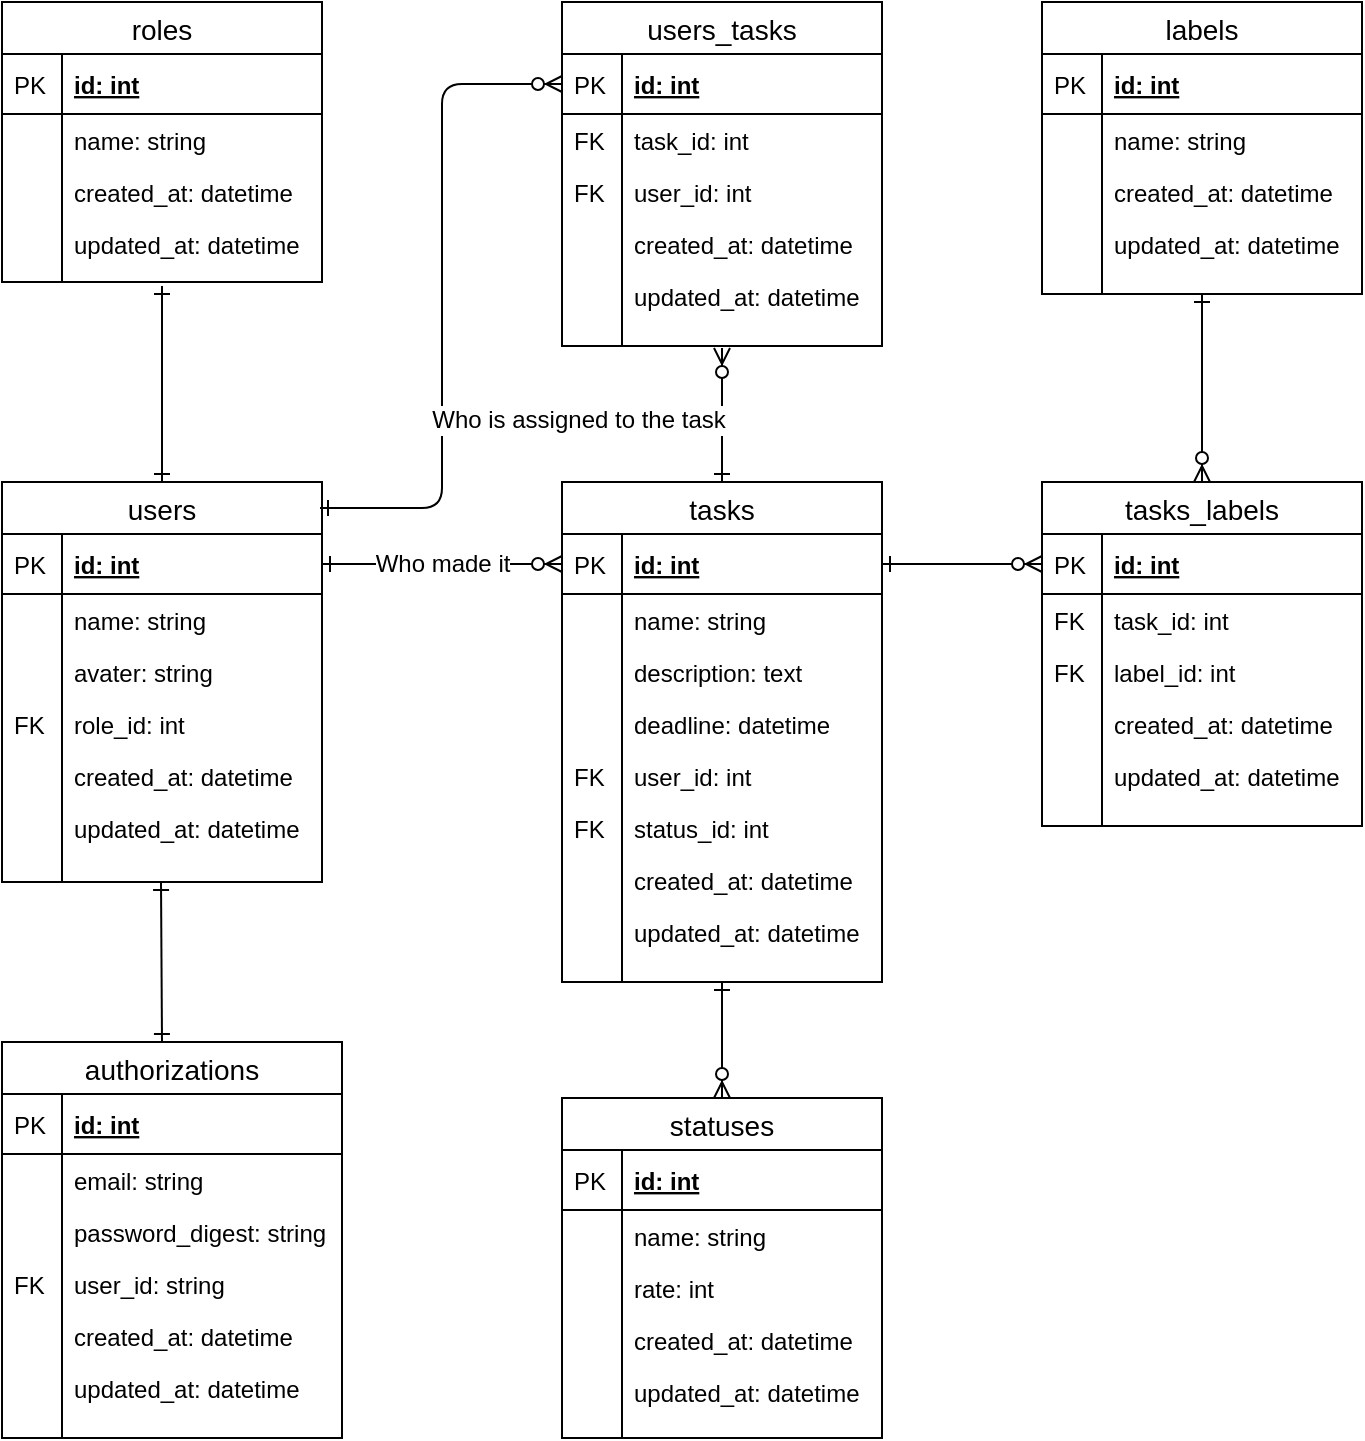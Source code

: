 <mxfile version="13.0.1" type="device"><diagram id="jCsWEWlaeiy2hioU9Yg1" name="Page-1"><mxGraphModel dx="1351" dy="774" grid="1" gridSize="10" guides="1" tooltips="1" connect="1" arrows="1" fold="1" page="1" pageScale="1" pageWidth="850" pageHeight="1100" math="0" shadow="0"><root><mxCell id="0"/><mxCell id="1" parent="0"/><mxCell id="On-TcobSpm2gYVnBJ8-j-72" value="roles" style="swimlane;fontStyle=0;childLayout=stackLayout;horizontal=1;startSize=26;horizontalStack=0;resizeParent=1;resizeParentMax=0;resizeLast=0;collapsible=1;marginBottom=0;align=center;fontSize=14;" parent="1" vertex="1"><mxGeometry x="80" y="80" width="160" height="140" as="geometry"/></mxCell><mxCell id="On-TcobSpm2gYVnBJ8-j-73" value="id: int" style="shape=partialRectangle;top=0;left=0;right=0;bottom=1;align=left;verticalAlign=middle;fillColor=none;spacingLeft=34;spacingRight=4;overflow=hidden;rotatable=0;points=[[0,0.5],[1,0.5]];portConstraint=eastwest;dropTarget=0;fontStyle=5;fontSize=12;" parent="On-TcobSpm2gYVnBJ8-j-72" vertex="1"><mxGeometry y="26" width="160" height="30" as="geometry"/></mxCell><mxCell id="On-TcobSpm2gYVnBJ8-j-74" value="PK" style="shape=partialRectangle;top=0;left=0;bottom=0;fillColor=none;align=left;verticalAlign=middle;spacingLeft=4;spacingRight=4;overflow=hidden;rotatable=0;points=[];portConstraint=eastwest;part=1;fontSize=12;" parent="On-TcobSpm2gYVnBJ8-j-73" vertex="1" connectable="0"><mxGeometry width="30" height="30" as="geometry"/></mxCell><mxCell id="On-TcobSpm2gYVnBJ8-j-75" value="name: string" style="shape=partialRectangle;top=0;left=0;right=0;bottom=0;align=left;verticalAlign=top;fillColor=none;spacingLeft=34;spacingRight=4;overflow=hidden;rotatable=0;points=[[0,0.5],[1,0.5]];portConstraint=eastwest;dropTarget=0;fontSize=12;" parent="On-TcobSpm2gYVnBJ8-j-72" vertex="1"><mxGeometry y="56" width="160" height="26" as="geometry"/></mxCell><mxCell id="On-TcobSpm2gYVnBJ8-j-76" value="" style="shape=partialRectangle;top=0;left=0;bottom=0;fillColor=none;align=left;verticalAlign=top;spacingLeft=4;spacingRight=4;overflow=hidden;rotatable=0;points=[];portConstraint=eastwest;part=1;fontSize=12;" parent="On-TcobSpm2gYVnBJ8-j-75" vertex="1" connectable="0"><mxGeometry width="30" height="26" as="geometry"/></mxCell><mxCell id="On-TcobSpm2gYVnBJ8-j-77" value="created_at: datetime" style="shape=partialRectangle;top=0;left=0;right=0;bottom=0;align=left;verticalAlign=top;fillColor=none;spacingLeft=34;spacingRight=4;overflow=hidden;rotatable=0;points=[[0,0.5],[1,0.5]];portConstraint=eastwest;dropTarget=0;fontSize=12;" parent="On-TcobSpm2gYVnBJ8-j-72" vertex="1"><mxGeometry y="82" width="160" height="26" as="geometry"/></mxCell><mxCell id="On-TcobSpm2gYVnBJ8-j-78" value="" style="shape=partialRectangle;top=0;left=0;bottom=0;fillColor=none;align=left;verticalAlign=top;spacingLeft=4;spacingRight=4;overflow=hidden;rotatable=0;points=[];portConstraint=eastwest;part=1;fontSize=12;" parent="On-TcobSpm2gYVnBJ8-j-77" vertex="1" connectable="0"><mxGeometry width="30" height="26" as="geometry"/></mxCell><mxCell id="On-TcobSpm2gYVnBJ8-j-79" value="updated_at: datetime" style="shape=partialRectangle;top=0;left=0;right=0;bottom=0;align=left;verticalAlign=top;fillColor=none;spacingLeft=34;spacingRight=4;overflow=hidden;rotatable=0;points=[[0,0.5],[1,0.5]];portConstraint=eastwest;dropTarget=0;fontSize=12;" parent="On-TcobSpm2gYVnBJ8-j-72" vertex="1"><mxGeometry y="108" width="160" height="26" as="geometry"/></mxCell><mxCell id="On-TcobSpm2gYVnBJ8-j-80" value="" style="shape=partialRectangle;top=0;left=0;bottom=0;fillColor=none;align=left;verticalAlign=top;spacingLeft=4;spacingRight=4;overflow=hidden;rotatable=0;points=[];portConstraint=eastwest;part=1;fontSize=12;" parent="On-TcobSpm2gYVnBJ8-j-79" vertex="1" connectable="0"><mxGeometry width="30" height="26" as="geometry"/></mxCell><mxCell id="On-TcobSpm2gYVnBJ8-j-81" value="" style="shape=partialRectangle;top=0;left=0;right=0;bottom=0;align=left;verticalAlign=top;fillColor=none;spacingLeft=34;spacingRight=4;overflow=hidden;rotatable=0;points=[[0,0.5],[1,0.5]];portConstraint=eastwest;dropTarget=0;fontSize=12;" parent="On-TcobSpm2gYVnBJ8-j-72" vertex="1"><mxGeometry y="134" width="160" height="6" as="geometry"/></mxCell><mxCell id="On-TcobSpm2gYVnBJ8-j-82" value="" style="shape=partialRectangle;top=0;left=0;bottom=0;fillColor=none;align=left;verticalAlign=top;spacingLeft=4;spacingRight=4;overflow=hidden;rotatable=0;points=[];portConstraint=eastwest;part=1;fontSize=12;" parent="On-TcobSpm2gYVnBJ8-j-81" vertex="1" connectable="0"><mxGeometry width="30" height="6" as="geometry"/></mxCell><mxCell id="tEgwIkMH0gRYFTPUg4Mx-48" value="users" style="swimlane;fontStyle=0;childLayout=stackLayout;horizontal=1;startSize=26;horizontalStack=0;resizeParent=1;resizeParentMax=0;resizeLast=0;collapsible=1;marginBottom=0;align=center;fontSize=14;" parent="1" vertex="1"><mxGeometry x="80" y="320" width="160" height="200" as="geometry"/></mxCell><mxCell id="tEgwIkMH0gRYFTPUg4Mx-49" value="id: int" style="shape=partialRectangle;top=0;left=0;right=0;bottom=1;align=left;verticalAlign=middle;fillColor=none;spacingLeft=34;spacingRight=4;overflow=hidden;rotatable=0;points=[[0,0.5],[1,0.5]];portConstraint=eastwest;dropTarget=0;fontStyle=5;fontSize=12;" parent="tEgwIkMH0gRYFTPUg4Mx-48" vertex="1"><mxGeometry y="26" width="160" height="30" as="geometry"/></mxCell><mxCell id="tEgwIkMH0gRYFTPUg4Mx-50" value="PK" style="shape=partialRectangle;top=0;left=0;bottom=0;fillColor=none;align=left;verticalAlign=middle;spacingLeft=4;spacingRight=4;overflow=hidden;rotatable=0;points=[];portConstraint=eastwest;part=1;fontSize=12;" parent="tEgwIkMH0gRYFTPUg4Mx-49" vertex="1" connectable="0"><mxGeometry width="30" height="30" as="geometry"/></mxCell><mxCell id="tEgwIkMH0gRYFTPUg4Mx-51" value="name: string" style="shape=partialRectangle;top=0;left=0;right=0;bottom=0;align=left;verticalAlign=top;fillColor=none;spacingLeft=34;spacingRight=4;overflow=hidden;rotatable=0;points=[[0,0.5],[1,0.5]];portConstraint=eastwest;dropTarget=0;fontSize=12;" parent="tEgwIkMH0gRYFTPUg4Mx-48" vertex="1"><mxGeometry y="56" width="160" height="26" as="geometry"/></mxCell><mxCell id="tEgwIkMH0gRYFTPUg4Mx-52" value="" style="shape=partialRectangle;top=0;left=0;bottom=0;fillColor=none;align=left;verticalAlign=top;spacingLeft=4;spacingRight=4;overflow=hidden;rotatable=0;points=[];portConstraint=eastwest;part=1;fontSize=12;" parent="tEgwIkMH0gRYFTPUg4Mx-51" vertex="1" connectable="0"><mxGeometry width="30" height="26" as="geometry"/></mxCell><mxCell id="tEgwIkMH0gRYFTPUg4Mx-53" value="avater: string" style="shape=partialRectangle;top=0;left=0;right=0;bottom=0;align=left;verticalAlign=top;fillColor=none;spacingLeft=34;spacingRight=4;overflow=hidden;rotatable=0;points=[[0,0.5],[1,0.5]];portConstraint=eastwest;dropTarget=0;fontSize=12;" parent="tEgwIkMH0gRYFTPUg4Mx-48" vertex="1"><mxGeometry y="82" width="160" height="26" as="geometry"/></mxCell><mxCell id="tEgwIkMH0gRYFTPUg4Mx-54" value="" style="shape=partialRectangle;top=0;left=0;bottom=0;fillColor=none;align=left;verticalAlign=top;spacingLeft=4;spacingRight=4;overflow=hidden;rotatable=0;points=[];portConstraint=eastwest;part=1;fontSize=12;" parent="tEgwIkMH0gRYFTPUg4Mx-53" vertex="1" connectable="0"><mxGeometry width="30" height="26" as="geometry"/></mxCell><mxCell id="tEgwIkMH0gRYFTPUg4Mx-55" value="role_id: int" style="shape=partialRectangle;top=0;left=0;right=0;bottom=0;align=left;verticalAlign=top;fillColor=none;spacingLeft=34;spacingRight=4;overflow=hidden;rotatable=0;points=[[0,0.5],[1,0.5]];portConstraint=eastwest;dropTarget=0;fontSize=12;" parent="tEgwIkMH0gRYFTPUg4Mx-48" vertex="1"><mxGeometry y="108" width="160" height="26" as="geometry"/></mxCell><mxCell id="tEgwIkMH0gRYFTPUg4Mx-56" value="FK" style="shape=partialRectangle;top=0;left=0;bottom=0;fillColor=none;align=left;verticalAlign=top;spacingLeft=4;spacingRight=4;overflow=hidden;rotatable=0;points=[];portConstraint=eastwest;part=1;fontSize=12;" parent="tEgwIkMH0gRYFTPUg4Mx-55" vertex="1" connectable="0"><mxGeometry width="30" height="26" as="geometry"/></mxCell><mxCell id="tEgwIkMH0gRYFTPUg4Mx-61" value="created_at: datetime" style="shape=partialRectangle;top=0;left=0;right=0;bottom=0;align=left;verticalAlign=top;fillColor=none;spacingLeft=34;spacingRight=4;overflow=hidden;rotatable=0;points=[[0,0.5],[1,0.5]];portConstraint=eastwest;dropTarget=0;fontSize=12;" parent="tEgwIkMH0gRYFTPUg4Mx-48" vertex="1"><mxGeometry y="134" width="160" height="26" as="geometry"/></mxCell><mxCell id="tEgwIkMH0gRYFTPUg4Mx-62" value="" style="shape=partialRectangle;top=0;left=0;bottom=0;fillColor=none;align=left;verticalAlign=top;spacingLeft=4;spacingRight=4;overflow=hidden;rotatable=0;points=[];portConstraint=eastwest;part=1;fontSize=12;" parent="tEgwIkMH0gRYFTPUg4Mx-61" vertex="1" connectable="0"><mxGeometry width="30" height="26" as="geometry"/></mxCell><mxCell id="tEgwIkMH0gRYFTPUg4Mx-63" value="updated_at: datetime" style="shape=partialRectangle;top=0;left=0;right=0;bottom=0;align=left;verticalAlign=top;fillColor=none;spacingLeft=34;spacingRight=4;overflow=hidden;rotatable=0;points=[[0,0.5],[1,0.5]];portConstraint=eastwest;dropTarget=0;fontSize=12;" parent="tEgwIkMH0gRYFTPUg4Mx-48" vertex="1"><mxGeometry y="160" width="160" height="30" as="geometry"/></mxCell><mxCell id="tEgwIkMH0gRYFTPUg4Mx-64" value="" style="shape=partialRectangle;top=0;left=0;bottom=0;fillColor=none;align=left;verticalAlign=top;spacingLeft=4;spacingRight=4;overflow=hidden;rotatable=0;points=[];portConstraint=eastwest;part=1;fontSize=12;" parent="tEgwIkMH0gRYFTPUg4Mx-63" vertex="1" connectable="0"><mxGeometry width="30" height="30" as="geometry"/></mxCell><mxCell id="tEgwIkMH0gRYFTPUg4Mx-65" value="" style="shape=partialRectangle;top=0;left=0;right=0;bottom=0;align=left;verticalAlign=top;fillColor=none;spacingLeft=34;spacingRight=4;overflow=hidden;rotatable=0;points=[[0,0.5],[1,0.5]];portConstraint=eastwest;dropTarget=0;fontSize=12;" parent="tEgwIkMH0gRYFTPUg4Mx-48" vertex="1"><mxGeometry y="190" width="160" height="10" as="geometry"/></mxCell><mxCell id="tEgwIkMH0gRYFTPUg4Mx-66" value="" style="shape=partialRectangle;top=0;left=0;bottom=0;fillColor=none;align=left;verticalAlign=top;spacingLeft=4;spacingRight=4;overflow=hidden;rotatable=0;points=[];portConstraint=eastwest;part=1;fontSize=12;" parent="tEgwIkMH0gRYFTPUg4Mx-65" vertex="1" connectable="0"><mxGeometry width="30" height="10" as="geometry"/></mxCell><mxCell id="tEgwIkMH0gRYFTPUg4Mx-67" value="authorizations" style="swimlane;fontStyle=0;childLayout=stackLayout;horizontal=1;startSize=26;horizontalStack=0;resizeParent=1;resizeParentMax=0;resizeLast=0;collapsible=1;marginBottom=0;align=center;fontSize=14;" parent="1" vertex="1"><mxGeometry x="80" y="600" width="170" height="198" as="geometry"/></mxCell><mxCell id="tEgwIkMH0gRYFTPUg4Mx-68" value="id: int" style="shape=partialRectangle;top=0;left=0;right=0;bottom=1;align=left;verticalAlign=middle;fillColor=none;spacingLeft=34;spacingRight=4;overflow=hidden;rotatable=0;points=[[0,0.5],[1,0.5]];portConstraint=eastwest;dropTarget=0;fontStyle=5;fontSize=12;" parent="tEgwIkMH0gRYFTPUg4Mx-67" vertex="1"><mxGeometry y="26" width="170" height="30" as="geometry"/></mxCell><mxCell id="tEgwIkMH0gRYFTPUg4Mx-69" value="PK" style="shape=partialRectangle;top=0;left=0;bottom=0;fillColor=none;align=left;verticalAlign=middle;spacingLeft=4;spacingRight=4;overflow=hidden;rotatable=0;points=[];portConstraint=eastwest;part=1;fontSize=12;" parent="tEgwIkMH0gRYFTPUg4Mx-68" vertex="1" connectable="0"><mxGeometry width="30" height="30" as="geometry"/></mxCell><mxCell id="tEgwIkMH0gRYFTPUg4Mx-70" value="email: string" style="shape=partialRectangle;top=0;left=0;right=0;bottom=0;align=left;verticalAlign=top;fillColor=none;spacingLeft=34;spacingRight=4;overflow=hidden;rotatable=0;points=[[0,0.5],[1,0.5]];portConstraint=eastwest;dropTarget=0;fontSize=12;" parent="tEgwIkMH0gRYFTPUg4Mx-67" vertex="1"><mxGeometry y="56" width="170" height="26" as="geometry"/></mxCell><mxCell id="tEgwIkMH0gRYFTPUg4Mx-71" value="" style="shape=partialRectangle;top=0;left=0;bottom=0;fillColor=none;align=left;verticalAlign=top;spacingLeft=4;spacingRight=4;overflow=hidden;rotatable=0;points=[];portConstraint=eastwest;part=1;fontSize=12;" parent="tEgwIkMH0gRYFTPUg4Mx-70" vertex="1" connectable="0"><mxGeometry width="30" height="26" as="geometry"/></mxCell><mxCell id="tEgwIkMH0gRYFTPUg4Mx-72" value="password_digest: string" style="shape=partialRectangle;top=0;left=0;right=0;bottom=0;align=left;verticalAlign=top;fillColor=none;spacingLeft=34;spacingRight=4;overflow=hidden;rotatable=0;points=[[0,0.5],[1,0.5]];portConstraint=eastwest;dropTarget=0;fontSize=12;" parent="tEgwIkMH0gRYFTPUg4Mx-67" vertex="1"><mxGeometry y="82" width="170" height="26" as="geometry"/></mxCell><mxCell id="tEgwIkMH0gRYFTPUg4Mx-73" value="" style="shape=partialRectangle;top=0;left=0;bottom=0;fillColor=none;align=left;verticalAlign=top;spacingLeft=4;spacingRight=4;overflow=hidden;rotatable=0;points=[];portConstraint=eastwest;part=1;fontSize=12;" parent="tEgwIkMH0gRYFTPUg4Mx-72" vertex="1" connectable="0"><mxGeometry width="30" height="26" as="geometry"/></mxCell><mxCell id="tEgwIkMH0gRYFTPUg4Mx-74" value="user_id: string" style="shape=partialRectangle;top=0;left=0;right=0;bottom=0;align=left;verticalAlign=top;fillColor=none;spacingLeft=34;spacingRight=4;overflow=hidden;rotatable=0;points=[[0,0.5],[1,0.5]];portConstraint=eastwest;dropTarget=0;fontSize=12;" parent="tEgwIkMH0gRYFTPUg4Mx-67" vertex="1"><mxGeometry y="108" width="170" height="26" as="geometry"/></mxCell><mxCell id="tEgwIkMH0gRYFTPUg4Mx-75" value="FK" style="shape=partialRectangle;top=0;left=0;bottom=0;fillColor=none;align=left;verticalAlign=top;spacingLeft=4;spacingRight=4;overflow=hidden;rotatable=0;points=[];portConstraint=eastwest;part=1;fontSize=12;" parent="tEgwIkMH0gRYFTPUg4Mx-74" vertex="1" connectable="0"><mxGeometry width="30" height="26" as="geometry"/></mxCell><mxCell id="tEgwIkMH0gRYFTPUg4Mx-80" value="created_at: datetime" style="shape=partialRectangle;top=0;left=0;right=0;bottom=0;align=left;verticalAlign=top;fillColor=none;spacingLeft=34;spacingRight=4;overflow=hidden;rotatable=0;points=[[0,0.5],[1,0.5]];portConstraint=eastwest;dropTarget=0;fontSize=12;" parent="tEgwIkMH0gRYFTPUg4Mx-67" vertex="1"><mxGeometry y="134" width="170" height="26" as="geometry"/></mxCell><mxCell id="tEgwIkMH0gRYFTPUg4Mx-81" value="" style="shape=partialRectangle;top=0;left=0;bottom=0;fillColor=none;align=left;verticalAlign=top;spacingLeft=4;spacingRight=4;overflow=hidden;rotatable=0;points=[];portConstraint=eastwest;part=1;fontSize=12;" parent="tEgwIkMH0gRYFTPUg4Mx-80" vertex="1" connectable="0"><mxGeometry width="30" height="26" as="geometry"/></mxCell><mxCell id="tEgwIkMH0gRYFTPUg4Mx-82" value="updated_at: datetime" style="shape=partialRectangle;top=0;left=0;right=0;bottom=0;align=left;verticalAlign=top;fillColor=none;spacingLeft=34;spacingRight=4;overflow=hidden;rotatable=0;points=[[0,0.5],[1,0.5]];portConstraint=eastwest;dropTarget=0;fontSize=12;" parent="tEgwIkMH0gRYFTPUg4Mx-67" vertex="1"><mxGeometry y="160" width="170" height="26" as="geometry"/></mxCell><mxCell id="tEgwIkMH0gRYFTPUg4Mx-83" value="" style="shape=partialRectangle;top=0;left=0;bottom=0;fillColor=none;align=left;verticalAlign=top;spacingLeft=4;spacingRight=4;overflow=hidden;rotatable=0;points=[];portConstraint=eastwest;part=1;fontSize=12;" parent="tEgwIkMH0gRYFTPUg4Mx-82" vertex="1" connectable="0"><mxGeometry width="30" height="26" as="geometry"/></mxCell><mxCell id="tEgwIkMH0gRYFTPUg4Mx-84" value="" style="shape=partialRectangle;top=0;left=0;right=0;bottom=0;align=left;verticalAlign=top;fillColor=none;spacingLeft=34;spacingRight=4;overflow=hidden;rotatable=0;points=[[0,0.5],[1,0.5]];portConstraint=eastwest;dropTarget=0;fontSize=12;" parent="tEgwIkMH0gRYFTPUg4Mx-67" vertex="1"><mxGeometry y="186" width="170" height="12" as="geometry"/></mxCell><mxCell id="tEgwIkMH0gRYFTPUg4Mx-85" value="" style="shape=partialRectangle;top=0;left=0;bottom=0;fillColor=none;align=left;verticalAlign=top;spacingLeft=4;spacingRight=4;overflow=hidden;rotatable=0;points=[];portConstraint=eastwest;part=1;fontSize=12;" parent="tEgwIkMH0gRYFTPUg4Mx-84" vertex="1" connectable="0"><mxGeometry width="30" height="12" as="geometry"/></mxCell><mxCell id="tEgwIkMH0gRYFTPUg4Mx-1" value="labels" style="swimlane;fontStyle=0;childLayout=stackLayout;horizontal=1;startSize=26;horizontalStack=0;resizeParent=1;resizeParentMax=0;resizeLast=0;collapsible=1;marginBottom=0;align=center;fontSize=14;" parent="1" vertex="1"><mxGeometry x="600" y="80" width="160" height="146" as="geometry"/></mxCell><mxCell id="tEgwIkMH0gRYFTPUg4Mx-2" value="id: int" style="shape=partialRectangle;top=0;left=0;right=0;bottom=1;align=left;verticalAlign=middle;fillColor=none;spacingLeft=34;spacingRight=4;overflow=hidden;rotatable=0;points=[[0,0.5],[1,0.5]];portConstraint=eastwest;dropTarget=0;fontStyle=5;fontSize=12;" parent="tEgwIkMH0gRYFTPUg4Mx-1" vertex="1"><mxGeometry y="26" width="160" height="30" as="geometry"/></mxCell><mxCell id="tEgwIkMH0gRYFTPUg4Mx-3" value="PK" style="shape=partialRectangle;top=0;left=0;bottom=0;fillColor=none;align=left;verticalAlign=middle;spacingLeft=4;spacingRight=4;overflow=hidden;rotatable=0;points=[];portConstraint=eastwest;part=1;fontSize=12;" parent="tEgwIkMH0gRYFTPUg4Mx-2" vertex="1" connectable="0"><mxGeometry width="30" height="30" as="geometry"/></mxCell><mxCell id="tEgwIkMH0gRYFTPUg4Mx-4" value="name: string" style="shape=partialRectangle;top=0;left=0;right=0;bottom=0;align=left;verticalAlign=top;fillColor=none;spacingLeft=34;spacingRight=4;overflow=hidden;rotatable=0;points=[[0,0.5],[1,0.5]];portConstraint=eastwest;dropTarget=0;fontSize=12;" parent="tEgwIkMH0gRYFTPUg4Mx-1" vertex="1"><mxGeometry y="56" width="160" height="26" as="geometry"/></mxCell><mxCell id="tEgwIkMH0gRYFTPUg4Mx-5" value="" style="shape=partialRectangle;top=0;left=0;bottom=0;fillColor=none;align=left;verticalAlign=top;spacingLeft=4;spacingRight=4;overflow=hidden;rotatable=0;points=[];portConstraint=eastwest;part=1;fontSize=12;" parent="tEgwIkMH0gRYFTPUg4Mx-4" vertex="1" connectable="0"><mxGeometry width="30" height="26" as="geometry"/></mxCell><mxCell id="tEgwIkMH0gRYFTPUg4Mx-21" value="created_at: datetime" style="shape=partialRectangle;top=0;left=0;right=0;bottom=0;align=left;verticalAlign=top;fillColor=none;spacingLeft=34;spacingRight=4;overflow=hidden;rotatable=0;points=[[0,0.5],[1,0.5]];portConstraint=eastwest;dropTarget=0;fontSize=12;" parent="tEgwIkMH0gRYFTPUg4Mx-1" vertex="1"><mxGeometry y="82" width="160" height="26" as="geometry"/></mxCell><mxCell id="tEgwIkMH0gRYFTPUg4Mx-22" value="" style="shape=partialRectangle;top=0;left=0;bottom=0;fillColor=none;align=left;verticalAlign=top;spacingLeft=4;spacingRight=4;overflow=hidden;rotatable=0;points=[];portConstraint=eastwest;part=1;fontSize=12;" parent="tEgwIkMH0gRYFTPUg4Mx-21" vertex="1" connectable="0"><mxGeometry width="30" height="26" as="geometry"/></mxCell><mxCell id="tEgwIkMH0gRYFTPUg4Mx-23" value="updated_at: datetime" style="shape=partialRectangle;top=0;left=0;right=0;bottom=0;align=left;verticalAlign=top;fillColor=none;spacingLeft=34;spacingRight=4;overflow=hidden;rotatable=0;points=[[0,0.5],[1,0.5]];portConstraint=eastwest;dropTarget=0;fontSize=12;" parent="tEgwIkMH0gRYFTPUg4Mx-1" vertex="1"><mxGeometry y="108" width="160" height="26" as="geometry"/></mxCell><mxCell id="tEgwIkMH0gRYFTPUg4Mx-24" value="" style="shape=partialRectangle;top=0;left=0;bottom=0;fillColor=none;align=left;verticalAlign=top;spacingLeft=4;spacingRight=4;overflow=hidden;rotatable=0;points=[];portConstraint=eastwest;part=1;fontSize=12;" parent="tEgwIkMH0gRYFTPUg4Mx-23" vertex="1" connectable="0"><mxGeometry width="30" height="26" as="geometry"/></mxCell><mxCell id="tEgwIkMH0gRYFTPUg4Mx-10" value="" style="shape=partialRectangle;top=0;left=0;right=0;bottom=0;align=left;verticalAlign=top;fillColor=none;spacingLeft=34;spacingRight=4;overflow=hidden;rotatable=0;points=[[0,0.5],[1,0.5]];portConstraint=eastwest;dropTarget=0;fontSize=12;" parent="tEgwIkMH0gRYFTPUg4Mx-1" vertex="1"><mxGeometry y="134" width="160" height="12" as="geometry"/></mxCell><mxCell id="tEgwIkMH0gRYFTPUg4Mx-11" value="" style="shape=partialRectangle;top=0;left=0;bottom=0;fillColor=none;align=left;verticalAlign=top;spacingLeft=4;spacingRight=4;overflow=hidden;rotatable=0;points=[];portConstraint=eastwest;part=1;fontSize=12;" parent="tEgwIkMH0gRYFTPUg4Mx-10" vertex="1" connectable="0"><mxGeometry width="30" height="12" as="geometry"/></mxCell><mxCell id="tEgwIkMH0gRYFTPUg4Mx-105" value="tasks" style="swimlane;fontStyle=0;childLayout=stackLayout;horizontal=1;startSize=26;horizontalStack=0;resizeParent=1;resizeParentMax=0;resizeLast=0;collapsible=1;marginBottom=0;align=center;fontSize=14;" parent="1" vertex="1"><mxGeometry x="360" y="320" width="160" height="250" as="geometry"/></mxCell><mxCell id="tEgwIkMH0gRYFTPUg4Mx-106" value="id: int" style="shape=partialRectangle;top=0;left=0;right=0;bottom=1;align=left;verticalAlign=middle;fillColor=none;spacingLeft=34;spacingRight=4;overflow=hidden;rotatable=0;points=[[0,0.5],[1,0.5]];portConstraint=eastwest;dropTarget=0;fontStyle=5;fontSize=12;" parent="tEgwIkMH0gRYFTPUg4Mx-105" vertex="1"><mxGeometry y="26" width="160" height="30" as="geometry"/></mxCell><mxCell id="tEgwIkMH0gRYFTPUg4Mx-107" value="PK" style="shape=partialRectangle;top=0;left=0;bottom=0;fillColor=none;align=left;verticalAlign=middle;spacingLeft=4;spacingRight=4;overflow=hidden;rotatable=0;points=[];portConstraint=eastwest;part=1;fontSize=12;" parent="tEgwIkMH0gRYFTPUg4Mx-106" vertex="1" connectable="0"><mxGeometry width="30" height="30" as="geometry"/></mxCell><mxCell id="tEgwIkMH0gRYFTPUg4Mx-108" value="name: string" style="shape=partialRectangle;top=0;left=0;right=0;bottom=0;align=left;verticalAlign=top;fillColor=none;spacingLeft=34;spacingRight=4;overflow=hidden;rotatable=0;points=[[0,0.5],[1,0.5]];portConstraint=eastwest;dropTarget=0;fontSize=12;" parent="tEgwIkMH0gRYFTPUg4Mx-105" vertex="1"><mxGeometry y="56" width="160" height="26" as="geometry"/></mxCell><mxCell id="tEgwIkMH0gRYFTPUg4Mx-109" value="" style="shape=partialRectangle;top=0;left=0;bottom=0;fillColor=none;align=left;verticalAlign=top;spacingLeft=4;spacingRight=4;overflow=hidden;rotatable=0;points=[];portConstraint=eastwest;part=1;fontSize=12;" parent="tEgwIkMH0gRYFTPUg4Mx-108" vertex="1" connectable="0"><mxGeometry width="30" height="26" as="geometry"/></mxCell><mxCell id="tEgwIkMH0gRYFTPUg4Mx-110" value="description: text" style="shape=partialRectangle;top=0;left=0;right=0;bottom=0;align=left;verticalAlign=top;fillColor=none;spacingLeft=34;spacingRight=4;overflow=hidden;rotatable=0;points=[[0,0.5],[1,0.5]];portConstraint=eastwest;dropTarget=0;fontSize=12;" parent="tEgwIkMH0gRYFTPUg4Mx-105" vertex="1"><mxGeometry y="82" width="160" height="26" as="geometry"/></mxCell><mxCell id="tEgwIkMH0gRYFTPUg4Mx-111" value="" style="shape=partialRectangle;top=0;left=0;bottom=0;fillColor=none;align=left;verticalAlign=top;spacingLeft=4;spacingRight=4;overflow=hidden;rotatable=0;points=[];portConstraint=eastwest;part=1;fontSize=12;" parent="tEgwIkMH0gRYFTPUg4Mx-110" vertex="1" connectable="0"><mxGeometry width="30" height="26" as="geometry"/></mxCell><mxCell id="tEgwIkMH0gRYFTPUg4Mx-112" value="deadline: datetime" style="shape=partialRectangle;top=0;left=0;right=0;bottom=0;align=left;verticalAlign=top;fillColor=none;spacingLeft=34;spacingRight=4;overflow=hidden;rotatable=0;points=[[0,0.5],[1,0.5]];portConstraint=eastwest;dropTarget=0;fontSize=12;" parent="tEgwIkMH0gRYFTPUg4Mx-105" vertex="1"><mxGeometry y="108" width="160" height="26" as="geometry"/></mxCell><mxCell id="tEgwIkMH0gRYFTPUg4Mx-113" value="" style="shape=partialRectangle;top=0;left=0;bottom=0;fillColor=none;align=left;verticalAlign=top;spacingLeft=4;spacingRight=4;overflow=hidden;rotatable=0;points=[];portConstraint=eastwest;part=1;fontSize=12;" parent="tEgwIkMH0gRYFTPUg4Mx-112" vertex="1" connectable="0"><mxGeometry width="30" height="26" as="geometry"/></mxCell><mxCell id="tEgwIkMH0gRYFTPUg4Mx-114" value="user_id: int" style="shape=partialRectangle;top=0;left=0;right=0;bottom=0;align=left;verticalAlign=top;fillColor=none;spacingLeft=34;spacingRight=4;overflow=hidden;rotatable=0;points=[[0,0.5],[1,0.5]];portConstraint=eastwest;dropTarget=0;fontSize=12;" parent="tEgwIkMH0gRYFTPUg4Mx-105" vertex="1"><mxGeometry y="134" width="160" height="26" as="geometry"/></mxCell><mxCell id="tEgwIkMH0gRYFTPUg4Mx-115" value="FK" style="shape=partialRectangle;top=0;left=0;bottom=0;fillColor=none;align=left;verticalAlign=top;spacingLeft=4;spacingRight=4;overflow=hidden;rotatable=0;points=[];portConstraint=eastwest;part=1;fontSize=12;" parent="tEgwIkMH0gRYFTPUg4Mx-114" vertex="1" connectable="0"><mxGeometry width="30" height="26" as="geometry"/></mxCell><mxCell id="tEgwIkMH0gRYFTPUg4Mx-116" value="status_id: int" style="shape=partialRectangle;top=0;left=0;right=0;bottom=0;align=left;verticalAlign=top;fillColor=none;spacingLeft=34;spacingRight=4;overflow=hidden;rotatable=0;points=[[0,0.5],[1,0.5]];portConstraint=eastwest;dropTarget=0;fontSize=12;" parent="tEgwIkMH0gRYFTPUg4Mx-105" vertex="1"><mxGeometry y="160" width="160" height="26" as="geometry"/></mxCell><mxCell id="tEgwIkMH0gRYFTPUg4Mx-117" value="FK" style="shape=partialRectangle;top=0;left=0;bottom=0;fillColor=none;align=left;verticalAlign=top;spacingLeft=4;spacingRight=4;overflow=hidden;rotatable=0;points=[];portConstraint=eastwest;part=1;fontSize=12;" parent="tEgwIkMH0gRYFTPUg4Mx-116" vertex="1" connectable="0"><mxGeometry width="30" height="26" as="geometry"/></mxCell><mxCell id="tEgwIkMH0gRYFTPUg4Mx-118" value="created_at: datetime" style="shape=partialRectangle;top=0;left=0;right=0;bottom=0;align=left;verticalAlign=top;fillColor=none;spacingLeft=34;spacingRight=4;overflow=hidden;rotatable=0;points=[[0,0.5],[1,0.5]];portConstraint=eastwest;dropTarget=0;fontSize=12;" parent="tEgwIkMH0gRYFTPUg4Mx-105" vertex="1"><mxGeometry y="186" width="160" height="26" as="geometry"/></mxCell><mxCell id="tEgwIkMH0gRYFTPUg4Mx-119" value="" style="shape=partialRectangle;top=0;left=0;bottom=0;fillColor=none;align=left;verticalAlign=top;spacingLeft=4;spacingRight=4;overflow=hidden;rotatable=0;points=[];portConstraint=eastwest;part=1;fontSize=12;" parent="tEgwIkMH0gRYFTPUg4Mx-118" vertex="1" connectable="0"><mxGeometry width="30" height="26" as="geometry"/></mxCell><mxCell id="tEgwIkMH0gRYFTPUg4Mx-120" value="updated_at: datetime" style="shape=partialRectangle;top=0;left=0;right=0;bottom=0;align=left;verticalAlign=top;fillColor=none;spacingLeft=34;spacingRight=4;overflow=hidden;rotatable=0;points=[[0,0.5],[1,0.5]];portConstraint=eastwest;dropTarget=0;fontSize=12;" parent="tEgwIkMH0gRYFTPUg4Mx-105" vertex="1"><mxGeometry y="212" width="160" height="26" as="geometry"/></mxCell><mxCell id="tEgwIkMH0gRYFTPUg4Mx-121" value="" style="shape=partialRectangle;top=0;left=0;bottom=0;fillColor=none;align=left;verticalAlign=top;spacingLeft=4;spacingRight=4;overflow=hidden;rotatable=0;points=[];portConstraint=eastwest;part=1;fontSize=12;" parent="tEgwIkMH0gRYFTPUg4Mx-120" vertex="1" connectable="0"><mxGeometry width="30" height="26" as="geometry"/></mxCell><mxCell id="tEgwIkMH0gRYFTPUg4Mx-122" value="" style="shape=partialRectangle;top=0;left=0;right=0;bottom=0;align=left;verticalAlign=top;fillColor=none;spacingLeft=34;spacingRight=4;overflow=hidden;rotatable=0;points=[[0,0.5],[1,0.5]];portConstraint=eastwest;dropTarget=0;fontSize=12;" parent="tEgwIkMH0gRYFTPUg4Mx-105" vertex="1"><mxGeometry y="238" width="160" height="12" as="geometry"/></mxCell><mxCell id="tEgwIkMH0gRYFTPUg4Mx-123" value="" style="shape=partialRectangle;top=0;left=0;bottom=0;fillColor=none;align=left;verticalAlign=top;spacingLeft=4;spacingRight=4;overflow=hidden;rotatable=0;points=[];portConstraint=eastwest;part=1;fontSize=12;" parent="tEgwIkMH0gRYFTPUg4Mx-122" vertex="1" connectable="0"><mxGeometry width="30" height="12" as="geometry"/></mxCell><mxCell id="tEgwIkMH0gRYFTPUg4Mx-86" value="users_tasks" style="swimlane;fontStyle=0;childLayout=stackLayout;horizontal=1;startSize=26;horizontalStack=0;resizeParent=1;resizeParentMax=0;resizeLast=0;collapsible=1;marginBottom=0;align=center;fontSize=14;" parent="1" vertex="1"><mxGeometry x="360" y="80" width="160" height="172" as="geometry"/></mxCell><mxCell id="tEgwIkMH0gRYFTPUg4Mx-87" value="id: int" style="shape=partialRectangle;top=0;left=0;right=0;bottom=1;align=left;verticalAlign=middle;fillColor=none;spacingLeft=34;spacingRight=4;overflow=hidden;rotatable=0;points=[[0,0.5],[1,0.5]];portConstraint=eastwest;dropTarget=0;fontStyle=5;fontSize=12;" parent="tEgwIkMH0gRYFTPUg4Mx-86" vertex="1"><mxGeometry y="26" width="160" height="30" as="geometry"/></mxCell><mxCell id="tEgwIkMH0gRYFTPUg4Mx-88" value="PK" style="shape=partialRectangle;top=0;left=0;bottom=0;fillColor=none;align=left;verticalAlign=middle;spacingLeft=4;spacingRight=4;overflow=hidden;rotatable=0;points=[];portConstraint=eastwest;part=1;fontSize=12;" parent="tEgwIkMH0gRYFTPUg4Mx-87" vertex="1" connectable="0"><mxGeometry width="30" height="30" as="geometry"/></mxCell><mxCell id="tEgwIkMH0gRYFTPUg4Mx-91" value="task_id: int" style="shape=partialRectangle;top=0;left=0;right=0;bottom=0;align=left;verticalAlign=top;fillColor=none;spacingLeft=34;spacingRight=4;overflow=hidden;rotatable=0;points=[[0,0.5],[1,0.5]];portConstraint=eastwest;dropTarget=0;fontSize=12;" parent="tEgwIkMH0gRYFTPUg4Mx-86" vertex="1"><mxGeometry y="56" width="160" height="26" as="geometry"/></mxCell><mxCell id="tEgwIkMH0gRYFTPUg4Mx-92" value="FK" style="shape=partialRectangle;top=0;left=0;bottom=0;fillColor=none;align=left;verticalAlign=top;spacingLeft=4;spacingRight=4;overflow=hidden;rotatable=0;points=[];portConstraint=eastwest;part=1;fontSize=12;" parent="tEgwIkMH0gRYFTPUg4Mx-91" vertex="1" connectable="0"><mxGeometry width="30" height="26" as="geometry"/></mxCell><mxCell id="tEgwIkMH0gRYFTPUg4Mx-89" value="user_id: int" style="shape=partialRectangle;top=0;left=0;right=0;bottom=0;align=left;verticalAlign=top;fillColor=none;spacingLeft=34;spacingRight=4;overflow=hidden;rotatable=0;points=[[0,0.5],[1,0.5]];portConstraint=eastwest;dropTarget=0;fontSize=12;" parent="tEgwIkMH0gRYFTPUg4Mx-86" vertex="1"><mxGeometry y="82" width="160" height="26" as="geometry"/></mxCell><mxCell id="tEgwIkMH0gRYFTPUg4Mx-90" value="FK" style="shape=partialRectangle;top=0;left=0;bottom=0;fillColor=none;align=left;verticalAlign=top;spacingLeft=4;spacingRight=4;overflow=hidden;rotatable=0;points=[];portConstraint=eastwest;part=1;fontSize=12;" parent="tEgwIkMH0gRYFTPUg4Mx-89" vertex="1" connectable="0"><mxGeometry width="30" height="26" as="geometry"/></mxCell><mxCell id="tEgwIkMH0gRYFTPUg4Mx-99" value="created_at: datetime" style="shape=partialRectangle;top=0;left=0;right=0;bottom=0;align=left;verticalAlign=top;fillColor=none;spacingLeft=34;spacingRight=4;overflow=hidden;rotatable=0;points=[[0,0.5],[1,0.5]];portConstraint=eastwest;dropTarget=0;fontSize=12;" parent="tEgwIkMH0gRYFTPUg4Mx-86" vertex="1"><mxGeometry y="108" width="160" height="26" as="geometry"/></mxCell><mxCell id="tEgwIkMH0gRYFTPUg4Mx-100" value="" style="shape=partialRectangle;top=0;left=0;bottom=0;fillColor=none;align=left;verticalAlign=top;spacingLeft=4;spacingRight=4;overflow=hidden;rotatable=0;points=[];portConstraint=eastwest;part=1;fontSize=12;" parent="tEgwIkMH0gRYFTPUg4Mx-99" vertex="1" connectable="0"><mxGeometry width="30" height="26" as="geometry"/></mxCell><mxCell id="tEgwIkMH0gRYFTPUg4Mx-101" value="updated_at: datetime" style="shape=partialRectangle;top=0;left=0;right=0;bottom=0;align=left;verticalAlign=top;fillColor=none;spacingLeft=34;spacingRight=4;overflow=hidden;rotatable=0;points=[[0,0.5],[1,0.5]];portConstraint=eastwest;dropTarget=0;fontSize=12;" parent="tEgwIkMH0gRYFTPUg4Mx-86" vertex="1"><mxGeometry y="134" width="160" height="26" as="geometry"/></mxCell><mxCell id="tEgwIkMH0gRYFTPUg4Mx-102" value="" style="shape=partialRectangle;top=0;left=0;bottom=0;fillColor=none;align=left;verticalAlign=top;spacingLeft=4;spacingRight=4;overflow=hidden;rotatable=0;points=[];portConstraint=eastwest;part=1;fontSize=12;" parent="tEgwIkMH0gRYFTPUg4Mx-101" vertex="1" connectable="0"><mxGeometry width="30" height="26" as="geometry"/></mxCell><mxCell id="tEgwIkMH0gRYFTPUg4Mx-103" value="" style="shape=partialRectangle;top=0;left=0;right=0;bottom=0;align=left;verticalAlign=top;fillColor=none;spacingLeft=34;spacingRight=4;overflow=hidden;rotatable=0;points=[[0,0.5],[1,0.5]];portConstraint=eastwest;dropTarget=0;fontSize=12;" parent="tEgwIkMH0gRYFTPUg4Mx-86" vertex="1"><mxGeometry y="160" width="160" height="12" as="geometry"/></mxCell><mxCell id="tEgwIkMH0gRYFTPUg4Mx-104" value="" style="shape=partialRectangle;top=0;left=0;bottom=0;fillColor=none;align=left;verticalAlign=top;spacingLeft=4;spacingRight=4;overflow=hidden;rotatable=0;points=[];portConstraint=eastwest;part=1;fontSize=12;" parent="tEgwIkMH0gRYFTPUg4Mx-103" vertex="1" connectable="0"><mxGeometry width="30" height="12" as="geometry"/></mxCell><mxCell id="tEgwIkMH0gRYFTPUg4Mx-203" value="" style="fontSize=12;html=1;endArrow=ERone;startArrow=ERone;entryX=0.5;entryY=1.333;entryDx=0;entryDy=0;entryPerimeter=0;exitX=0.5;exitY=0;exitDx=0;exitDy=0;startFill=0;endFill=0;" parent="1" source="tEgwIkMH0gRYFTPUg4Mx-48" target="On-TcobSpm2gYVnBJ8-j-81" edge="1"><mxGeometry width="100" height="100" relative="1" as="geometry"><mxPoint x="380" y="440" as="sourcePoint"/><mxPoint x="480" y="340" as="targetPoint"/></mxGeometry></mxCell><mxCell id="tEgwIkMH0gRYFTPUg4Mx-204" value="" style="fontSize=12;html=1;endArrow=ERone;startArrow=ERone;entryX=0.5;entryY=1.333;entryDx=0;entryDy=0;entryPerimeter=0;startFill=0;endFill=0;" parent="1" edge="1"><mxGeometry width="100" height="100" relative="1" as="geometry"><mxPoint x="160" y="600" as="sourcePoint"/><mxPoint x="159.5" y="519.998" as="targetPoint"/></mxGeometry></mxCell><mxCell id="tEgwIkMH0gRYFTPUg4Mx-205" value="" style="edgeStyle=entityRelationEdgeStyle;fontSize=12;html=1;endArrow=ERzeroToMany;endFill=1;entryX=0;entryY=0.5;entryDx=0;entryDy=0;exitX=1;exitY=0.5;exitDx=0;exitDy=0;startArrow=ERone;startFill=0;" parent="1" source="tEgwIkMH0gRYFTPUg4Mx-49" target="tEgwIkMH0gRYFTPUg4Mx-106" edge="1"><mxGeometry width="100" height="100" relative="1" as="geometry"><mxPoint x="380" y="470" as="sourcePoint"/><mxPoint x="480" y="370" as="targetPoint"/></mxGeometry></mxCell><mxCell id="tEgwIkMH0gRYFTPUg4Mx-215" value="Who made it" style="edgeLabel;html=1;align=center;verticalAlign=middle;resizable=0;points=[];fontSize=12;" parent="tEgwIkMH0gRYFTPUg4Mx-205" vertex="1" connectable="0"><mxGeometry x="-0.461" y="-1" relative="1" as="geometry"><mxPoint x="27.59" y="-1" as="offset"/></mxGeometry></mxCell><mxCell id="tEgwIkMH0gRYFTPUg4Mx-206" value="" style="fontSize=12;html=1;endArrow=ERzeroToMany;startArrow=ERone;entryX=0.5;entryY=1.083;entryDx=0;entryDy=0;entryPerimeter=0;exitX=0.5;exitY=0;exitDx=0;exitDy=0;startFill=0;" parent="1" source="tEgwIkMH0gRYFTPUg4Mx-105" target="tEgwIkMH0gRYFTPUg4Mx-103" edge="1"><mxGeometry width="100" height="100" relative="1" as="geometry"><mxPoint x="380" y="450" as="sourcePoint"/><mxPoint x="480" y="350" as="targetPoint"/></mxGeometry></mxCell><mxCell id="tEgwIkMH0gRYFTPUg4Mx-207" value="" style="fontSize=12;html=1;endArrow=ERzeroToMany;startArrow=ERone;entryX=0;entryY=0.5;entryDx=0;entryDy=0;edgeStyle=orthogonalEdgeStyle;startFill=0;" parent="1" target="tEgwIkMH0gRYFTPUg4Mx-87" edge="1"><mxGeometry width="100" height="100" relative="1" as="geometry"><mxPoint x="239" y="333" as="sourcePoint"/><mxPoint x="450" y="262.996" as="targetPoint"/><Array as="points"><mxPoint x="300" y="333"/><mxPoint x="300" y="121"/></Array></mxGeometry></mxCell><mxCell id="tEgwIkMH0gRYFTPUg4Mx-149" value="tasks_labels" style="swimlane;fontStyle=0;childLayout=stackLayout;horizontal=1;startSize=26;horizontalStack=0;resizeParent=1;resizeParentMax=0;resizeLast=0;collapsible=1;marginBottom=0;align=center;fontSize=14;" parent="1" vertex="1"><mxGeometry x="600" y="320" width="160" height="172" as="geometry"/></mxCell><mxCell id="tEgwIkMH0gRYFTPUg4Mx-150" value="id: int" style="shape=partialRectangle;top=0;left=0;right=0;bottom=1;align=left;verticalAlign=middle;fillColor=none;spacingLeft=34;spacingRight=4;overflow=hidden;rotatable=0;points=[[0,0.5],[1,0.5]];portConstraint=eastwest;dropTarget=0;fontStyle=5;fontSize=12;" parent="tEgwIkMH0gRYFTPUg4Mx-149" vertex="1"><mxGeometry y="26" width="160" height="30" as="geometry"/></mxCell><mxCell id="tEgwIkMH0gRYFTPUg4Mx-151" value="PK" style="shape=partialRectangle;top=0;left=0;bottom=0;fillColor=none;align=left;verticalAlign=middle;spacingLeft=4;spacingRight=4;overflow=hidden;rotatable=0;points=[];portConstraint=eastwest;part=1;fontSize=12;" parent="tEgwIkMH0gRYFTPUg4Mx-150" vertex="1" connectable="0"><mxGeometry width="30" height="30" as="geometry"/></mxCell><mxCell id="tEgwIkMH0gRYFTPUg4Mx-152" value="task_id: int" style="shape=partialRectangle;top=0;left=0;right=0;bottom=0;align=left;verticalAlign=top;fillColor=none;spacingLeft=34;spacingRight=4;overflow=hidden;rotatable=0;points=[[0,0.5],[1,0.5]];portConstraint=eastwest;dropTarget=0;fontSize=12;" parent="tEgwIkMH0gRYFTPUg4Mx-149" vertex="1"><mxGeometry y="56" width="160" height="26" as="geometry"/></mxCell><mxCell id="tEgwIkMH0gRYFTPUg4Mx-153" value="FK" style="shape=partialRectangle;top=0;left=0;bottom=0;fillColor=none;align=left;verticalAlign=top;spacingLeft=4;spacingRight=4;overflow=hidden;rotatable=0;points=[];portConstraint=eastwest;part=1;fontSize=12;" parent="tEgwIkMH0gRYFTPUg4Mx-152" vertex="1" connectable="0"><mxGeometry width="30" height="26" as="geometry"/></mxCell><mxCell id="tEgwIkMH0gRYFTPUg4Mx-154" value="label_id: int" style="shape=partialRectangle;top=0;left=0;right=0;bottom=0;align=left;verticalAlign=top;fillColor=none;spacingLeft=34;spacingRight=4;overflow=hidden;rotatable=0;points=[[0,0.5],[1,0.5]];portConstraint=eastwest;dropTarget=0;fontSize=12;" parent="tEgwIkMH0gRYFTPUg4Mx-149" vertex="1"><mxGeometry y="82" width="160" height="26" as="geometry"/></mxCell><mxCell id="tEgwIkMH0gRYFTPUg4Mx-155" value="FK" style="shape=partialRectangle;top=0;left=0;bottom=0;fillColor=none;align=left;verticalAlign=top;spacingLeft=4;spacingRight=4;overflow=hidden;rotatable=0;points=[];portConstraint=eastwest;part=1;fontSize=12;" parent="tEgwIkMH0gRYFTPUg4Mx-154" vertex="1" connectable="0"><mxGeometry width="30" height="26" as="geometry"/></mxCell><mxCell id="tEgwIkMH0gRYFTPUg4Mx-162" value="created_at: datetime" style="shape=partialRectangle;top=0;left=0;right=0;bottom=0;align=left;verticalAlign=top;fillColor=none;spacingLeft=34;spacingRight=4;overflow=hidden;rotatable=0;points=[[0,0.5],[1,0.5]];portConstraint=eastwest;dropTarget=0;fontSize=12;" parent="tEgwIkMH0gRYFTPUg4Mx-149" vertex="1"><mxGeometry y="108" width="160" height="26" as="geometry"/></mxCell><mxCell id="tEgwIkMH0gRYFTPUg4Mx-163" value="" style="shape=partialRectangle;top=0;left=0;bottom=0;fillColor=none;align=left;verticalAlign=top;spacingLeft=4;spacingRight=4;overflow=hidden;rotatable=0;points=[];portConstraint=eastwest;part=1;fontSize=12;" parent="tEgwIkMH0gRYFTPUg4Mx-162" vertex="1" connectable="0"><mxGeometry width="30" height="26" as="geometry"/></mxCell><mxCell id="tEgwIkMH0gRYFTPUg4Mx-164" value="updated_at: datetime" style="shape=partialRectangle;top=0;left=0;right=0;bottom=0;align=left;verticalAlign=top;fillColor=none;spacingLeft=34;spacingRight=4;overflow=hidden;rotatable=0;points=[[0,0.5],[1,0.5]];portConstraint=eastwest;dropTarget=0;fontSize=12;" parent="tEgwIkMH0gRYFTPUg4Mx-149" vertex="1"><mxGeometry y="134" width="160" height="26" as="geometry"/></mxCell><mxCell id="tEgwIkMH0gRYFTPUg4Mx-165" value="" style="shape=partialRectangle;top=0;left=0;bottom=0;fillColor=none;align=left;verticalAlign=top;spacingLeft=4;spacingRight=4;overflow=hidden;rotatable=0;points=[];portConstraint=eastwest;part=1;fontSize=12;" parent="tEgwIkMH0gRYFTPUg4Mx-164" vertex="1" connectable="0"><mxGeometry width="30" height="26" as="geometry"/></mxCell><mxCell id="tEgwIkMH0gRYFTPUg4Mx-166" value="" style="shape=partialRectangle;top=0;left=0;right=0;bottom=0;align=left;verticalAlign=top;fillColor=none;spacingLeft=34;spacingRight=4;overflow=hidden;rotatable=0;points=[[0,0.5],[1,0.5]];portConstraint=eastwest;dropTarget=0;fontSize=12;" parent="tEgwIkMH0gRYFTPUg4Mx-149" vertex="1"><mxGeometry y="160" width="160" height="12" as="geometry"/></mxCell><mxCell id="tEgwIkMH0gRYFTPUg4Mx-167" value="" style="shape=partialRectangle;top=0;left=0;bottom=0;fillColor=none;align=left;verticalAlign=top;spacingLeft=4;spacingRight=4;overflow=hidden;rotatable=0;points=[];portConstraint=eastwest;part=1;fontSize=12;" parent="tEgwIkMH0gRYFTPUg4Mx-166" vertex="1" connectable="0"><mxGeometry width="30" height="12" as="geometry"/></mxCell><mxCell id="tEgwIkMH0gRYFTPUg4Mx-179" value="statuses" style="swimlane;fontStyle=0;childLayout=stackLayout;horizontal=1;startSize=26;horizontalStack=0;resizeParent=1;resizeParentMax=0;resizeLast=0;collapsible=1;marginBottom=0;align=center;fontSize=14;" parent="1" vertex="1"><mxGeometry x="360" y="628" width="160" height="170" as="geometry"/></mxCell><mxCell id="tEgwIkMH0gRYFTPUg4Mx-180" value="id: int" style="shape=partialRectangle;top=0;left=0;right=0;bottom=1;align=left;verticalAlign=middle;fillColor=none;spacingLeft=34;spacingRight=4;overflow=hidden;rotatable=0;points=[[0,0.5],[1,0.5]];portConstraint=eastwest;dropTarget=0;fontStyle=5;fontSize=12;" parent="tEgwIkMH0gRYFTPUg4Mx-179" vertex="1"><mxGeometry y="26" width="160" height="30" as="geometry"/></mxCell><mxCell id="tEgwIkMH0gRYFTPUg4Mx-181" value="PK" style="shape=partialRectangle;top=0;left=0;bottom=0;fillColor=none;align=left;verticalAlign=middle;spacingLeft=4;spacingRight=4;overflow=hidden;rotatable=0;points=[];portConstraint=eastwest;part=1;fontSize=12;" parent="tEgwIkMH0gRYFTPUg4Mx-180" vertex="1" connectable="0"><mxGeometry width="30" height="30" as="geometry"/></mxCell><mxCell id="tEgwIkMH0gRYFTPUg4Mx-182" value="name: string" style="shape=partialRectangle;top=0;left=0;right=0;bottom=0;align=left;verticalAlign=top;fillColor=none;spacingLeft=34;spacingRight=4;overflow=hidden;rotatable=0;points=[[0,0.5],[1,0.5]];portConstraint=eastwest;dropTarget=0;fontSize=12;" parent="tEgwIkMH0gRYFTPUg4Mx-179" vertex="1"><mxGeometry y="56" width="160" height="26" as="geometry"/></mxCell><mxCell id="tEgwIkMH0gRYFTPUg4Mx-183" value="" style="shape=partialRectangle;top=0;left=0;bottom=0;fillColor=none;align=left;verticalAlign=top;spacingLeft=4;spacingRight=4;overflow=hidden;rotatable=0;points=[];portConstraint=eastwest;part=1;fontSize=12;" parent="tEgwIkMH0gRYFTPUg4Mx-182" vertex="1" connectable="0"><mxGeometry width="30" height="26" as="geometry"/></mxCell><mxCell id="tEgwIkMH0gRYFTPUg4Mx-184" value="rate: int" style="shape=partialRectangle;top=0;left=0;right=0;bottom=0;align=left;verticalAlign=top;fillColor=none;spacingLeft=34;spacingRight=4;overflow=hidden;rotatable=0;points=[[0,0.5],[1,0.5]];portConstraint=eastwest;dropTarget=0;fontSize=12;" parent="tEgwIkMH0gRYFTPUg4Mx-179" vertex="1"><mxGeometry y="82" width="160" height="26" as="geometry"/></mxCell><mxCell id="tEgwIkMH0gRYFTPUg4Mx-185" value="" style="shape=partialRectangle;top=0;left=0;bottom=0;fillColor=none;align=left;verticalAlign=top;spacingLeft=4;spacingRight=4;overflow=hidden;rotatable=0;points=[];portConstraint=eastwest;part=1;fontSize=12;" parent="tEgwIkMH0gRYFTPUg4Mx-184" vertex="1" connectable="0"><mxGeometry width="30" height="26" as="geometry"/></mxCell><mxCell id="tEgwIkMH0gRYFTPUg4Mx-192" value="created_at: datetime" style="shape=partialRectangle;top=0;left=0;right=0;bottom=0;align=left;verticalAlign=top;fillColor=none;spacingLeft=34;spacingRight=4;overflow=hidden;rotatable=0;points=[[0,0.5],[1,0.5]];portConstraint=eastwest;dropTarget=0;fontSize=12;" parent="tEgwIkMH0gRYFTPUg4Mx-179" vertex="1"><mxGeometry y="108" width="160" height="26" as="geometry"/></mxCell><mxCell id="tEgwIkMH0gRYFTPUg4Mx-193" value="" style="shape=partialRectangle;top=0;left=0;bottom=0;fillColor=none;align=left;verticalAlign=top;spacingLeft=4;spacingRight=4;overflow=hidden;rotatable=0;points=[];portConstraint=eastwest;part=1;fontSize=12;" parent="tEgwIkMH0gRYFTPUg4Mx-192" vertex="1" connectable="0"><mxGeometry width="30" height="26" as="geometry"/></mxCell><mxCell id="tEgwIkMH0gRYFTPUg4Mx-194" value="updated_at: datetime" style="shape=partialRectangle;top=0;left=0;right=0;bottom=0;align=left;verticalAlign=top;fillColor=none;spacingLeft=34;spacingRight=4;overflow=hidden;rotatable=0;points=[[0,0.5],[1,0.5]];portConstraint=eastwest;dropTarget=0;fontSize=12;" parent="tEgwIkMH0gRYFTPUg4Mx-179" vertex="1"><mxGeometry y="134" width="160" height="26" as="geometry"/></mxCell><mxCell id="tEgwIkMH0gRYFTPUg4Mx-195" value="" style="shape=partialRectangle;top=0;left=0;bottom=0;fillColor=none;align=left;verticalAlign=top;spacingLeft=4;spacingRight=4;overflow=hidden;rotatable=0;points=[];portConstraint=eastwest;part=1;fontSize=12;" parent="tEgwIkMH0gRYFTPUg4Mx-194" vertex="1" connectable="0"><mxGeometry width="30" height="26" as="geometry"/></mxCell><mxCell id="tEgwIkMH0gRYFTPUg4Mx-196" value="" style="shape=partialRectangle;top=0;left=0;right=0;bottom=0;align=left;verticalAlign=top;fillColor=none;spacingLeft=34;spacingRight=4;overflow=hidden;rotatable=0;points=[[0,0.5],[1,0.5]];portConstraint=eastwest;dropTarget=0;fontSize=12;" parent="tEgwIkMH0gRYFTPUg4Mx-179" vertex="1"><mxGeometry y="160" width="160" height="10" as="geometry"/></mxCell><mxCell id="tEgwIkMH0gRYFTPUg4Mx-197" value="" style="shape=partialRectangle;top=0;left=0;bottom=0;fillColor=none;align=left;verticalAlign=top;spacingLeft=4;spacingRight=4;overflow=hidden;rotatable=0;points=[];portConstraint=eastwest;part=1;fontSize=12;" parent="tEgwIkMH0gRYFTPUg4Mx-196" vertex="1" connectable="0"><mxGeometry width="30" height="10" as="geometry"/></mxCell><mxCell id="tEgwIkMH0gRYFTPUg4Mx-208" value="" style="edgeStyle=entityRelationEdgeStyle;fontSize=12;html=1;endArrow=ERzeroToMany;endFill=1;startArrow=ERone;startFill=0;exitX=1;exitY=0.5;exitDx=0;exitDy=0;entryX=0;entryY=0.5;entryDx=0;entryDy=0;" parent="1" source="tEgwIkMH0gRYFTPUg4Mx-106" target="tEgwIkMH0gRYFTPUg4Mx-150" edge="1"><mxGeometry width="100" height="100" relative="1" as="geometry"><mxPoint x="580" y="330" as="sourcePoint"/><mxPoint x="570" y="420" as="targetPoint"/></mxGeometry></mxCell><mxCell id="tEgwIkMH0gRYFTPUg4Mx-210" value="" style="fontSize=12;html=1;endArrow=ERzeroToMany;endFill=1;startArrow=ERone;startFill=0;entryX=0.5;entryY=0;entryDx=0;entryDy=0;" parent="1" source="tEgwIkMH0gRYFTPUg4Mx-10" target="tEgwIkMH0gRYFTPUg4Mx-149" edge="1"><mxGeometry width="100" height="100" relative="1" as="geometry"><mxPoint x="680" y="220" as="sourcePoint"/><mxPoint x="610" y="371" as="targetPoint"/></mxGeometry></mxCell><mxCell id="tEgwIkMH0gRYFTPUg4Mx-211" value="" style="fontSize=12;html=1;endArrow=ERzeroToMany;endFill=1;startArrow=ERone;startFill=0;entryX=0.5;entryY=0;entryDx=0;entryDy=0;" parent="1" source="tEgwIkMH0gRYFTPUg4Mx-122" target="tEgwIkMH0gRYFTPUg4Mx-179" edge="1"><mxGeometry width="100" height="100" relative="1" as="geometry"><mxPoint x="440" y="580" as="sourcePoint"/><mxPoint x="610" y="371" as="targetPoint"/></mxGeometry></mxCell><mxCell id="tEgwIkMH0gRYFTPUg4Mx-216" value="&lt;font style=&quot;font-size: 12px;&quot;&gt;Who is assigned to the task&lt;/font&gt;" style="edgeLabel;html=1;align=center;verticalAlign=middle;resizable=0;points=[];fontSize=12;" parent="1" vertex="1" connectable="0"><mxGeometry x="340.0" y="290" as="geometry"><mxPoint x="27.59" y="-1" as="offset"/></mxGeometry></mxCell></root></mxGraphModel></diagram></mxfile>